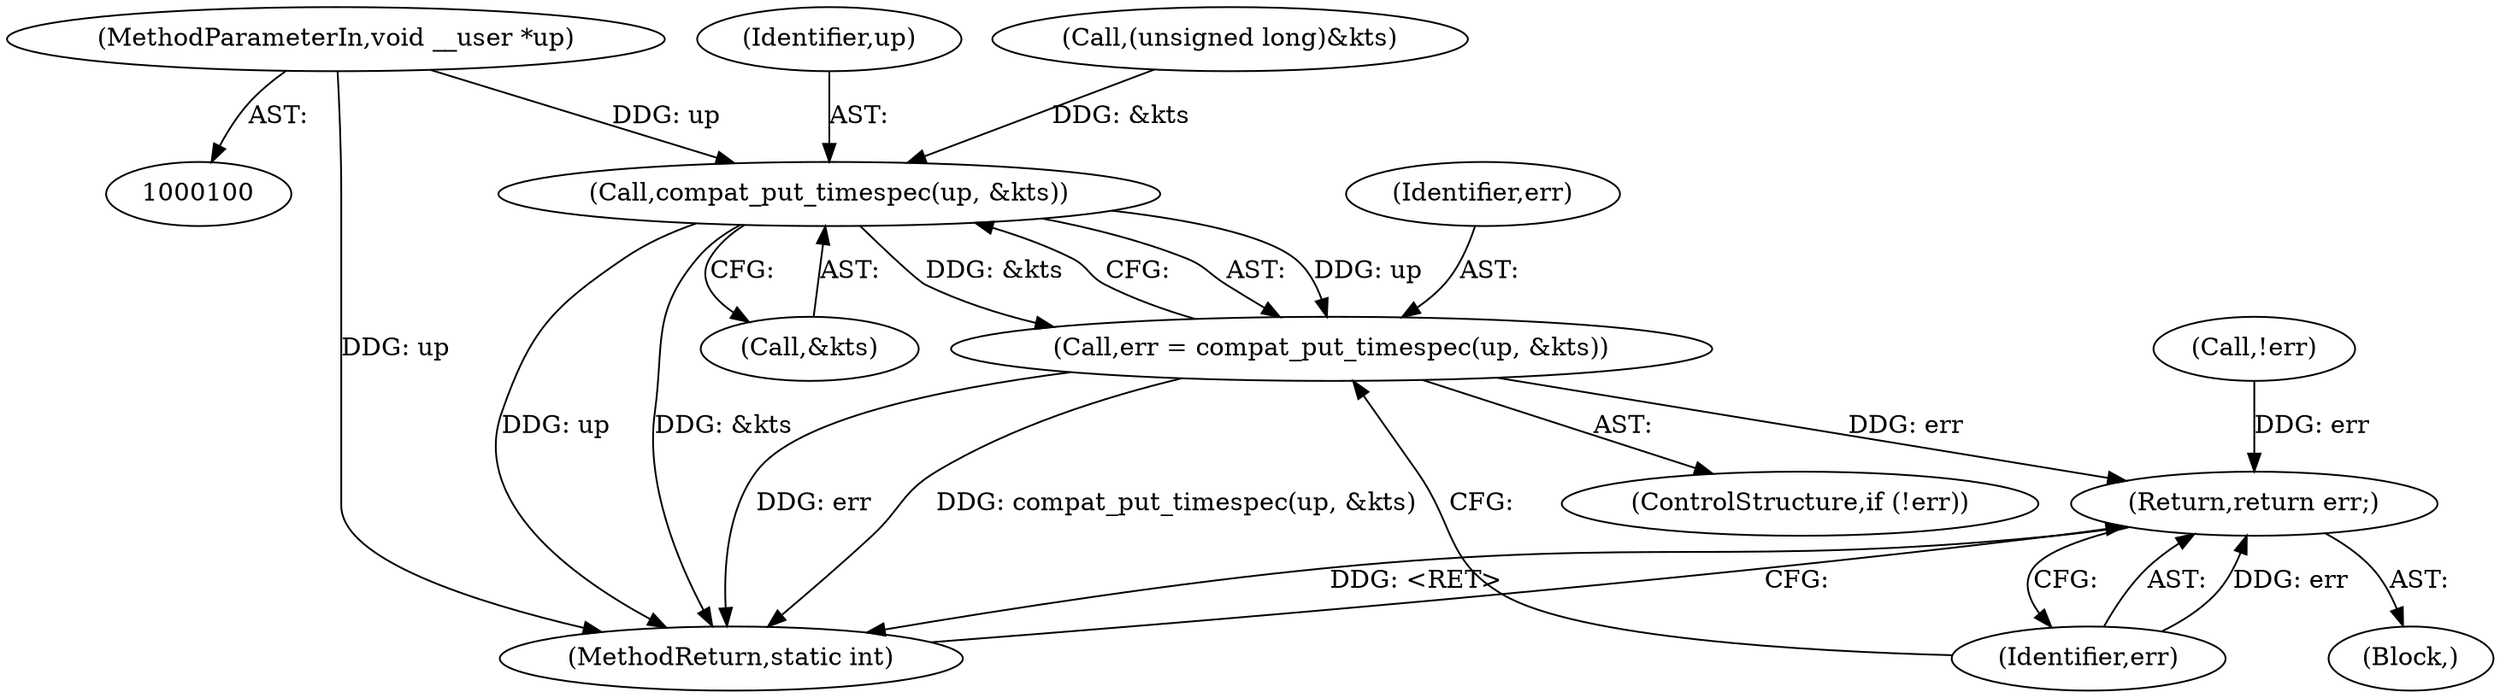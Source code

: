 digraph "1_linux_ed6fe9d614fc1bca95eb8c0ccd0e92db00ef9d5d_0@pointer" {
"1000104" [label="(MethodParameterIn,void __user *up)"];
"1000131" [label="(Call,compat_put_timespec(up, &kts))"];
"1000129" [label="(Call,err = compat_put_timespec(up, &kts))"];
"1000135" [label="(Return,return err;)"];
"1000120" [label="(Call,(unsigned long)&kts)"];
"1000137" [label="(MethodReturn,static int)"];
"1000127" [label="(Call,!err)"];
"1000136" [label="(Identifier,err)"];
"1000131" [label="(Call,compat_put_timespec(up, &kts))"];
"1000132" [label="(Identifier,up)"];
"1000126" [label="(ControlStructure,if (!err))"];
"1000104" [label="(MethodParameterIn,void __user *up)"];
"1000135" [label="(Return,return err;)"];
"1000105" [label="(Block,)"];
"1000129" [label="(Call,err = compat_put_timespec(up, &kts))"];
"1000133" [label="(Call,&kts)"];
"1000130" [label="(Identifier,err)"];
"1000104" -> "1000100"  [label="AST: "];
"1000104" -> "1000137"  [label="DDG: up"];
"1000104" -> "1000131"  [label="DDG: up"];
"1000131" -> "1000129"  [label="AST: "];
"1000131" -> "1000133"  [label="CFG: "];
"1000132" -> "1000131"  [label="AST: "];
"1000133" -> "1000131"  [label="AST: "];
"1000129" -> "1000131"  [label="CFG: "];
"1000131" -> "1000137"  [label="DDG: up"];
"1000131" -> "1000137"  [label="DDG: &kts"];
"1000131" -> "1000129"  [label="DDG: up"];
"1000131" -> "1000129"  [label="DDG: &kts"];
"1000120" -> "1000131"  [label="DDG: &kts"];
"1000129" -> "1000126"  [label="AST: "];
"1000130" -> "1000129"  [label="AST: "];
"1000136" -> "1000129"  [label="CFG: "];
"1000129" -> "1000137"  [label="DDG: err"];
"1000129" -> "1000137"  [label="DDG: compat_put_timespec(up, &kts)"];
"1000129" -> "1000135"  [label="DDG: err"];
"1000135" -> "1000105"  [label="AST: "];
"1000135" -> "1000136"  [label="CFG: "];
"1000136" -> "1000135"  [label="AST: "];
"1000137" -> "1000135"  [label="CFG: "];
"1000135" -> "1000137"  [label="DDG: <RET>"];
"1000136" -> "1000135"  [label="DDG: err"];
"1000127" -> "1000135"  [label="DDG: err"];
}
